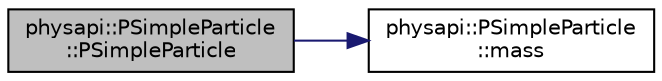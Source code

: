 digraph "physapi::PSimpleParticle::PSimpleParticle"
{
 // LATEX_PDF_SIZE
  edge [fontname="Helvetica",fontsize="10",labelfontname="Helvetica",labelfontsize="10"];
  node [fontname="Helvetica",fontsize="10",shape=record];
  rankdir="LR";
  Node1 [label="physapi::PSimpleParticle\l::PSimpleParticle",height=0.2,width=0.4,color="black", fillcolor="grey75", style="filled", fontcolor="black",tooltip="Construct a new simple particle with mass, position and velocity."];
  Node1 -> Node2 [color="midnightblue",fontsize="10",style="solid",fontname="Helvetica"];
  Node2 [label="physapi::PSimpleParticle\l::mass",height=0.2,width=0.4,color="black", fillcolor="white", style="filled",URL="$classphysapi_1_1_p_simple_particle.html#af24bdbcb52e7fb292e993adc2f0bcdfe",tooltip="Get the mass of the particle."];
}
